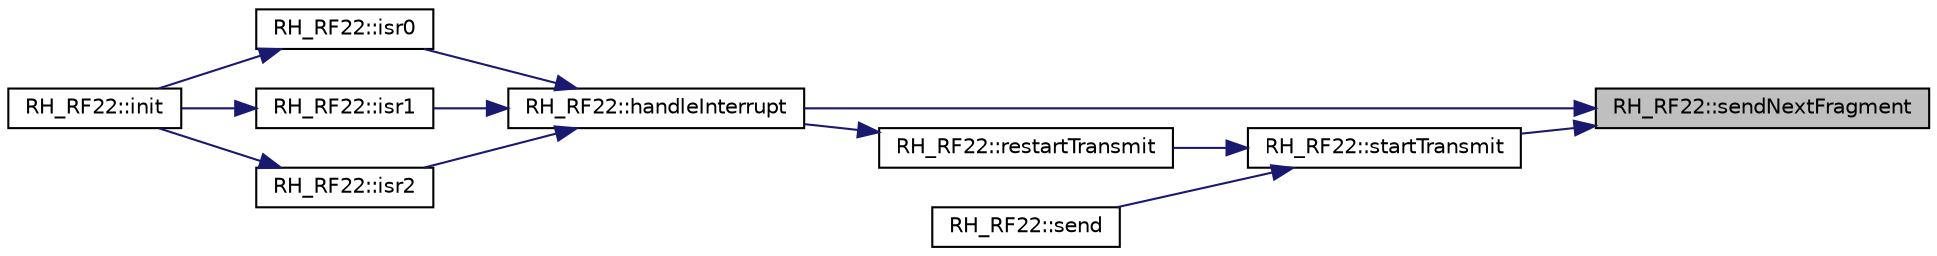digraph "RH_RF22::sendNextFragment"
{
 // LATEX_PDF_SIZE
  edge [fontname="Helvetica",fontsize="10",labelfontname="Helvetica",labelfontsize="10"];
  node [fontname="Helvetica",fontsize="10",shape=record];
  rankdir="RL";
  Node1 [label="RH_RF22::sendNextFragment",height=0.2,width=0.4,color="black", fillcolor="grey75", style="filled", fontcolor="black",tooltip=" "];
  Node1 -> Node2 [dir="back",color="midnightblue",fontsize="10",style="solid",fontname="Helvetica"];
  Node2 [label="RH_RF22::handleInterrupt",height=0.2,width=0.4,color="black", fillcolor="white", style="filled",URL="$class_r_h___r_f22.html#a783778c2bc3ca7263509c74925e0bbd0",tooltip=" "];
  Node2 -> Node3 [dir="back",color="midnightblue",fontsize="10",style="solid",fontname="Helvetica"];
  Node3 [label="RH_RF22::isr0",height=0.2,width=0.4,color="black", fillcolor="white", style="filled",URL="$class_r_h___r_f22.html#aed4fe69a1964d6c44196cea12b898da0",tooltip="Low level interrupt service routine for RF22 connected to interrupt 0."];
  Node3 -> Node4 [dir="back",color="midnightblue",fontsize="10",style="solid",fontname="Helvetica"];
  Node4 [label="RH_RF22::init",height=0.2,width=0.4,color="black", fillcolor="white", style="filled",URL="$class_r_h___r_f22.html#a315c71e5f023f03b0a6b8324a6a9b094",tooltip=" "];
  Node2 -> Node5 [dir="back",color="midnightblue",fontsize="10",style="solid",fontname="Helvetica"];
  Node5 [label="RH_RF22::isr1",height=0.2,width=0.4,color="black", fillcolor="white", style="filled",URL="$class_r_h___r_f22.html#ad3aa71b69dc25590c391b381194457e3",tooltip="Low level interrupt service routine for RF22 connected to interrupt 1."];
  Node5 -> Node4 [dir="back",color="midnightblue",fontsize="10",style="solid",fontname="Helvetica"];
  Node2 -> Node6 [dir="back",color="midnightblue",fontsize="10",style="solid",fontname="Helvetica"];
  Node6 [label="RH_RF22::isr2",height=0.2,width=0.4,color="black", fillcolor="white", style="filled",URL="$class_r_h___r_f22.html#a826cfbd262d8d5980485d8b7f8618be8",tooltip="Low level interrupt service routine for RF22 connected to interrupt 1."];
  Node6 -> Node4 [dir="back",color="midnightblue",fontsize="10",style="solid",fontname="Helvetica"];
  Node1 -> Node7 [dir="back",color="midnightblue",fontsize="10",style="solid",fontname="Helvetica"];
  Node7 [label="RH_RF22::startTransmit",height=0.2,width=0.4,color="black", fillcolor="white", style="filled",URL="$class_r_h___r_f22.html#aac078e58015aac82346356f07e10918e",tooltip=" "];
  Node7 -> Node8 [dir="back",color="midnightblue",fontsize="10",style="solid",fontname="Helvetica"];
  Node8 [label="RH_RF22::restartTransmit",height=0.2,width=0.4,color="black", fillcolor="white", style="filled",URL="$class_r_h___r_f22.html#a1340eb66b91637df82a677b59a653145",tooltip=" "];
  Node8 -> Node2 [dir="back",color="midnightblue",fontsize="10",style="solid",fontname="Helvetica"];
  Node7 -> Node9 [dir="back",color="midnightblue",fontsize="10",style="solid",fontname="Helvetica"];
  Node9 [label="RH_RF22::send",height=0.2,width=0.4,color="black", fillcolor="white", style="filled",URL="$class_r_h___r_f22.html#adc63522bd5cf56cc3b05ac6da2e90ba7",tooltip=" "];
}
